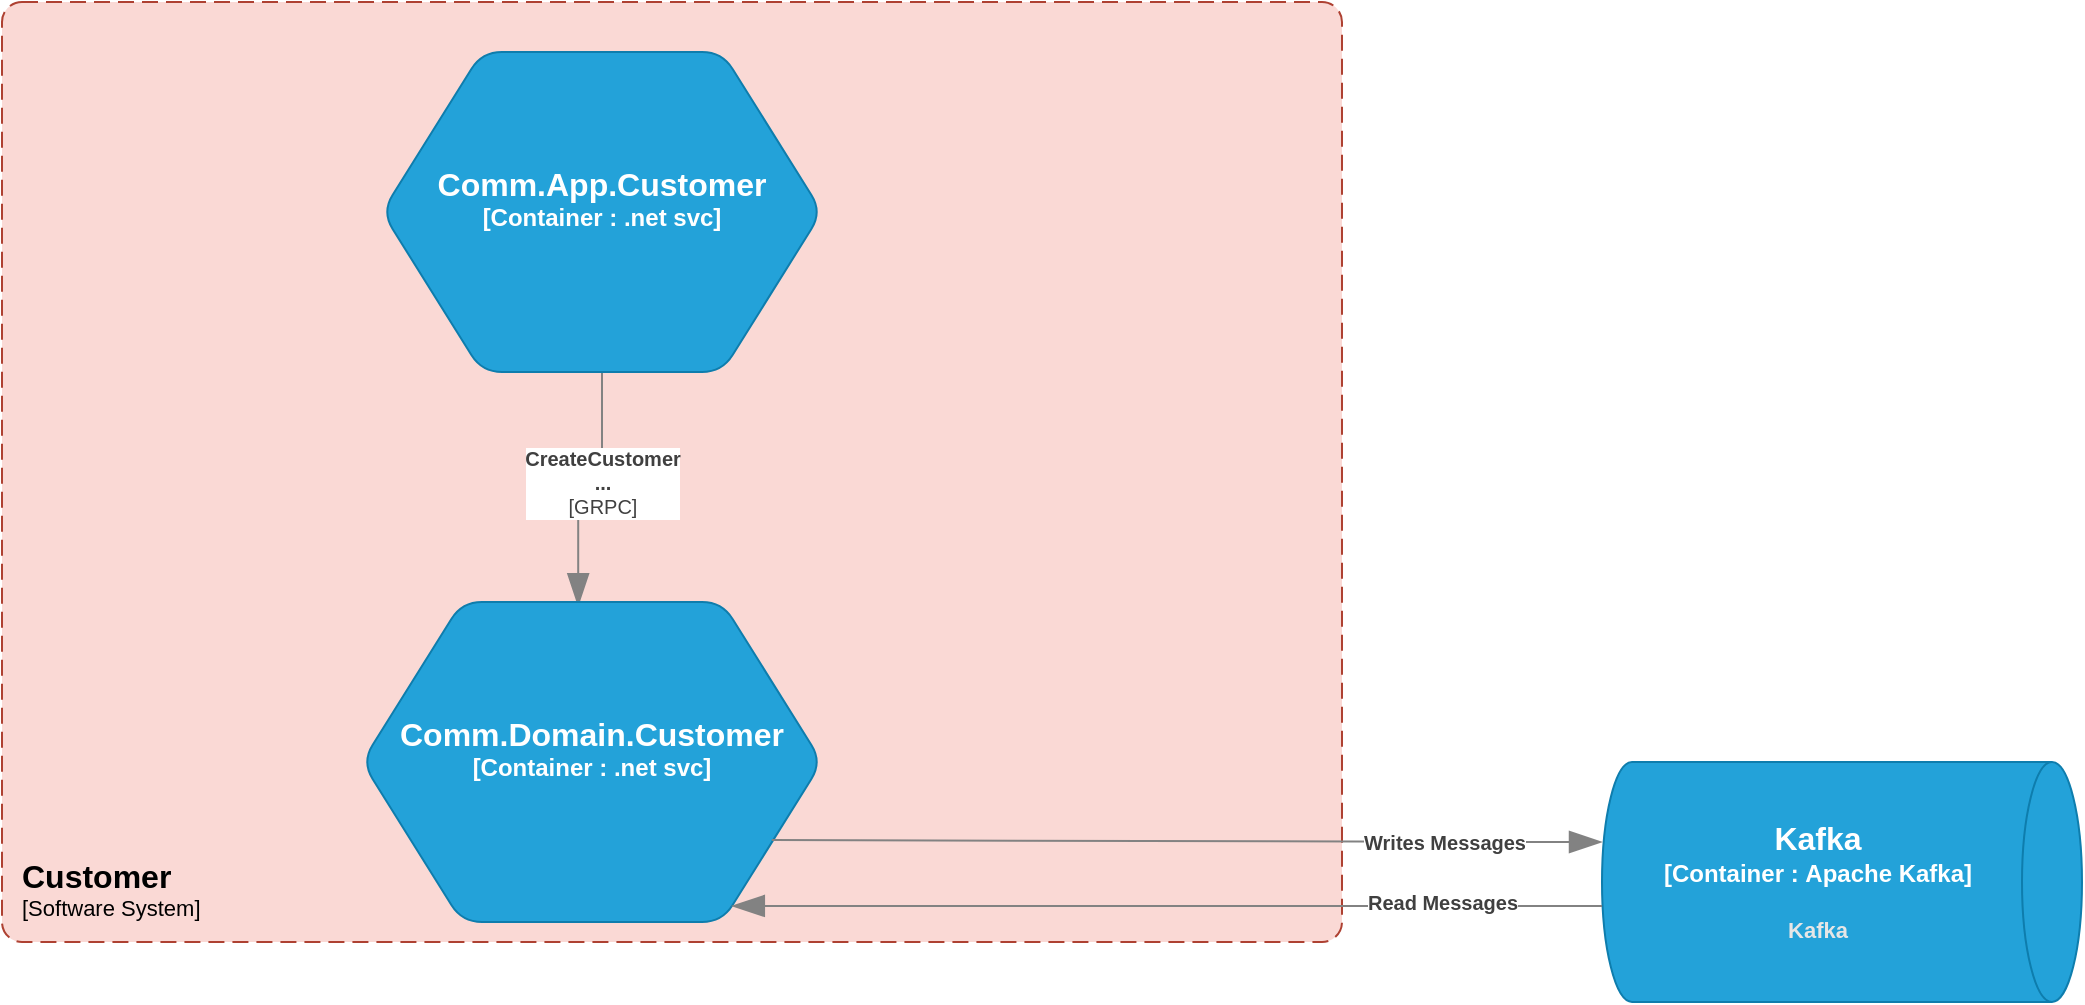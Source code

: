 <mxfile version="15.5.4" type="embed"><diagram id="JTdW8twAlb1bY2S47JTX" name="Page-1"><mxGraphModel dx="898" dy="663" grid="1" gridSize="10" guides="1" tooltips="1" connect="1" arrows="1" fold="1" page="1" pageScale="1" pageWidth="1100" pageHeight="850" math="0" shadow="0"><root><mxCell id="0"/><mxCell id="1" parent="0"/><object placeholders="1" c4Name="Customer" c4Type="SystemScopeBoundary" c4Application="Software System" label="&lt;font style=&quot;font-size: 16px&quot;&gt;&lt;b&gt;&lt;div style=&quot;text-align: left&quot;&gt;%c4Name%&lt;/div&gt;&lt;/b&gt;&lt;/font&gt;&lt;div style=&quot;text-align: left&quot;&gt;[%c4Application%]&lt;/div&gt;" id="sd94QYb_PGDugeuEX2VN-6"><mxCell style="rounded=1;fontSize=11;whiteSpace=wrap;html=1;dashed=1;arcSize=20;fillColor=#fad9d5;strokeColor=#ae4132;labelBackgroundColor=none;align=left;verticalAlign=bottom;labelBorderColor=none;spacingTop=0;spacing=10;dashPattern=8 4;metaEdit=1;rotatable=0;perimeter=rectanglePerimeter;noLabel=0;labelPadding=0;allowArrows=0;connectable=0;expand=0;recursiveResize=0;editable=1;pointerEvents=0;absoluteArcSize=1;points=[[0.25,0,0],[0.5,0,0],[0.75,0,0],[1,0.25,0],[1,0.5,0],[1,0.75,0],[0.75,1,0],[0.5,1,0],[0.25,1,0],[0,0.75,0],[0,0.5,0],[0,0.25,0]];" parent="1" vertex="1"><mxGeometry x="40" y="60" width="670" height="470" as="geometry"/></mxCell></object><object placeholders="1" c4Type="Relationship" c4Technology="GRPC" c4Description="CreateCustomer&#10;..." label="&lt;div style=&quot;text-align: left&quot;&gt;&lt;div style=&quot;text-align: center&quot;&gt;&lt;b&gt;%c4Description%&lt;/b&gt;&lt;/div&gt;&lt;div style=&quot;text-align: center&quot;&gt;[%c4Technology%]&lt;/div&gt;&lt;/div&gt;" id="sd94QYb_PGDugeuEX2VN-7"><mxCell style="endArrow=blockThin;html=1;fontSize=10;fontColor=#404040;strokeWidth=1;endFill=1;strokeColor=#828282;elbow=vertical;metaEdit=1;endSize=14;startSize=14;jumpStyle=arc;jumpSize=16;rounded=0;edgeStyle=orthogonalEdgeStyle;exitX=0.5;exitY=1;exitDx=0;exitDy=0;exitPerimeter=0;entryX=0.47;entryY=0.013;entryDx=0;entryDy=0;entryPerimeter=0;" parent="1" source="OomQ2qUl02oWc7rF4oOb-3" target="OomQ2qUl02oWc7rF4oOb-4" edge="1"><mxGeometry x="-0.147" width="240" relative="1" as="geometry"><mxPoint x="360" y="200" as="sourcePoint"/><mxPoint x="330" y="330" as="targetPoint"/><mxPoint as="offset"/></mxGeometry></mxCell></object><object placeholders="1" c4Type="Comm.App.Customer" c4Container="Container " c4Technology=".net svc" c4Description="" label="&lt;font style=&quot;font-size: 16px&quot;&gt;&lt;b&gt;%c4Type%&lt;/font&gt;&lt;div&gt;[%c4Container%:&amp;nbsp;%c4Technology%]&lt;/div&gt;&lt;br&gt;&lt;div&gt;&lt;font style=&quot;font-size: 11px&quot;&gt;&lt;font color=&quot;#E6E6E6&quot;&gt;%c4Description%&lt;/font&gt;&lt;/div&gt;" id="OomQ2qUl02oWc7rF4oOb-3"><mxCell style="shape=hexagon;size=50;perimeter=hexagonPerimeter2;whiteSpace=wrap;html=1;fixedSize=1;rounded=1;labelBackgroundColor=none;fillColor=#23A2D9;fontSize=12;fontColor=#ffffff;align=center;strokeColor=#0E7DAD;metaEdit=1;points=[[0.5,0,0],[1,0.25,0],[1,0.5,0],[1,0.75,0],[0.5,1,0],[0,0.75,0],[0,0.5,0],[0,0.25,0]];resizable=1;" parent="1" vertex="1"><mxGeometry x="230" y="85" width="220" height="160" as="geometry"/></mxCell></object><object placeholders="1" c4Type="Comm.Domain.Customer" c4Container="Container " c4Technology=".net svc" c4Description="" label="&lt;font style=&quot;font-size: 16px&quot;&gt;&lt;b&gt;%c4Type%&lt;/font&gt;&lt;div&gt;[%c4Container%:&amp;nbsp;%c4Technology%]&lt;/div&gt;&lt;br&gt;&lt;div&gt;&lt;font style=&quot;font-size: 11px&quot;&gt;&lt;font color=&quot;#E6E6E6&quot;&gt;%c4Description%&lt;/font&gt;&lt;/div&gt;" id="OomQ2qUl02oWc7rF4oOb-4"><mxCell style="shape=hexagon;size=50;perimeter=hexagonPerimeter2;whiteSpace=wrap;html=1;fixedSize=1;rounded=1;labelBackgroundColor=none;fillColor=#23A2D9;fontSize=12;fontColor=#ffffff;align=center;strokeColor=#0E7DAD;metaEdit=1;points=[[0.5,0,0],[1,0.25,0],[1,0.5,0],[1,0.75,0],[0.5,1,0],[0,0.75,0],[0,0.5,0],[0,0.25,0]];resizable=1;" parent="1" vertex="1"><mxGeometry x="220" y="360" width="230" height="160" as="geometry"/></mxCell></object><object placeholders="1" c4Type="Kafka" c4Container="Container " c4Technology="Apache Kafka" c4Description="Kafka" label="&lt;font style=&quot;font-size: 16px&quot;&gt;&lt;b&gt;%c4Type%&lt;/font&gt;&lt;div&gt;[%c4Container%:&amp;nbsp;%c4Technology%]&lt;/div&gt;&lt;br&gt;&lt;div&gt;&lt;font style=&quot;font-size: 11px&quot;&gt;&lt;font color=&quot;#E6E6E6&quot;&gt;%c4Description%&lt;/font&gt;&lt;/div&gt;" id="OomQ2qUl02oWc7rF4oOb-5"><mxCell style="shape=cylinder3;size=15;direction=south;whiteSpace=wrap;html=1;boundedLbl=1;rounded=0;labelBackgroundColor=none;fillColor=#23A2D9;fontSize=12;fontColor=#ffffff;align=center;strokeColor=#0E7DAD;metaEdit=1;points=[[0.5,0,0],[1,0.25,0],[1,0.5,0],[1,0.75,0],[0.5,1,0],[0,0.75,0],[0,0.5,0],[0,0.25,0]];resizable=0;" parent="1" vertex="1"><mxGeometry x="840" y="440" width="240" height="120" as="geometry"/></mxCell></object><object placeholders="1" c4Type="Relationship" c4Description="Writes Messages" label="&lt;div style=&quot;text-align: left&quot;&gt;&lt;div style=&quot;text-align: center&quot;&gt;&lt;b&gt;%c4Description%&lt;/b&gt;&lt;/div&gt;" id="OomQ2qUl02oWc7rF4oOb-8"><mxCell style="endArrow=blockThin;html=1;fontSize=10;fontColor=#404040;strokeWidth=1;endFill=1;strokeColor=#828282;elbow=vertical;metaEdit=1;endSize=14;startSize=14;jumpStyle=arc;jumpSize=16;rounded=0;edgeStyle=orthogonalEdgeStyle;exitX=0.891;exitY=0.744;exitDx=0;exitDy=0;exitPerimeter=0;" parent="1" source="OomQ2qUl02oWc7rF4oOb-4" target="OomQ2qUl02oWc7rF4oOb-5" edge="1"><mxGeometry x="0.619" width="240" relative="1" as="geometry"><mxPoint x="490" y="480" as="sourcePoint"/><mxPoint x="850" y="490" as="targetPoint"/><Array as="points"><mxPoint x="431" y="479"/><mxPoint x="431" y="480"/></Array><mxPoint as="offset"/></mxGeometry></mxCell></object><object placeholders="1" c4Type="Relationship" c4Description="Read Messages" label="&lt;div style=&quot;text-align: left&quot;&gt;&lt;div style=&quot;text-align: center&quot;&gt;&lt;b&gt;%c4Description%&lt;/b&gt;&lt;/div&gt;" id="sfbJsodh-03BlLZclXUS-3"><mxCell style="endArrow=blockThin;html=1;fontSize=10;fontColor=#404040;strokeWidth=1;endFill=1;strokeColor=#828282;elbow=vertical;metaEdit=1;endSize=14;startSize=14;jumpStyle=arc;jumpSize=16;rounded=0;edgeStyle=orthogonalEdgeStyle;entryX=0.804;entryY=0.956;entryDx=0;entryDy=0;entryPerimeter=0;" parent="1" edge="1"><mxGeometry x="-0.632" y="-2" width="240" relative="1" as="geometry"><mxPoint x="840" y="512" as="sourcePoint"/><mxPoint x="404.92" y="511.96" as="targetPoint"/><Array as="points"><mxPoint x="740" y="512"/><mxPoint x="740" y="512"/></Array><mxPoint as="offset"/></mxGeometry></mxCell></object></root></mxGraphModel></diagram></mxfile>
